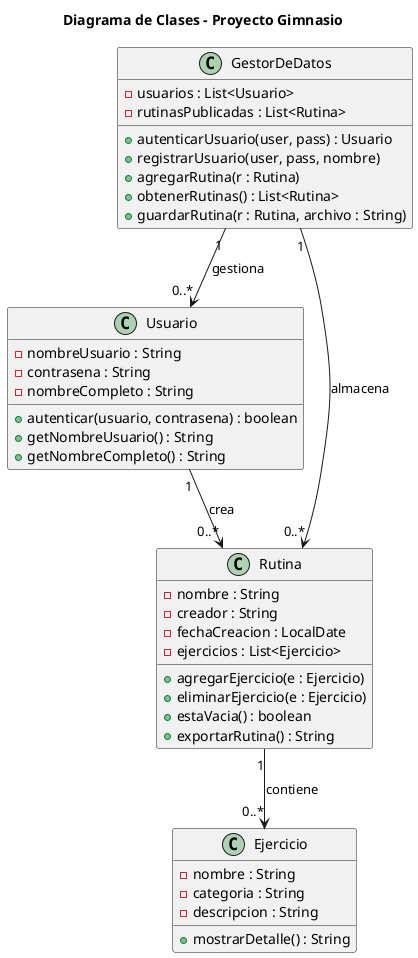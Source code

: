 @startuml
title Diagrama de Clases - Proyecto Gimnasio

class Usuario {
  - nombreUsuario : String
  - contrasena : String
  - nombreCompleto : String
  + autenticar(usuario, contrasena) : boolean
  + getNombreUsuario() : String
  + getNombreCompleto() : String
}

class Ejercicio {
  - nombre : String
  - categoria : String
  - descripcion : String
  + mostrarDetalle() : String
}

class Rutina {
  - nombre : String
  - creador : String
  - fechaCreacion : LocalDate
  - ejercicios : List<Ejercicio>
  + agregarEjercicio(e : Ejercicio)
  + eliminarEjercicio(e : Ejercicio)
  + estaVacia() : boolean
  + exportarRutina() : String
}

class GestorDeDatos {
  - usuarios : List<Usuario>
  - rutinasPublicadas : List<Rutina>
  + autenticarUsuario(user, pass) : Usuario
  + registrarUsuario(user, pass, nombre)
  + agregarRutina(r : Rutina)
  + obtenerRutinas() : List<Rutina>
  + guardarRutina(r : Rutina, archivo : String)
}

Usuario "1" --> "0..*" Rutina : crea
Rutina "1" --> "0..*" Ejercicio : contiene
GestorDeDatos "1" --> "0..*" Usuario : gestiona
GestorDeDatos "1" --> "0..*" Rutina : almacena

@enduml
